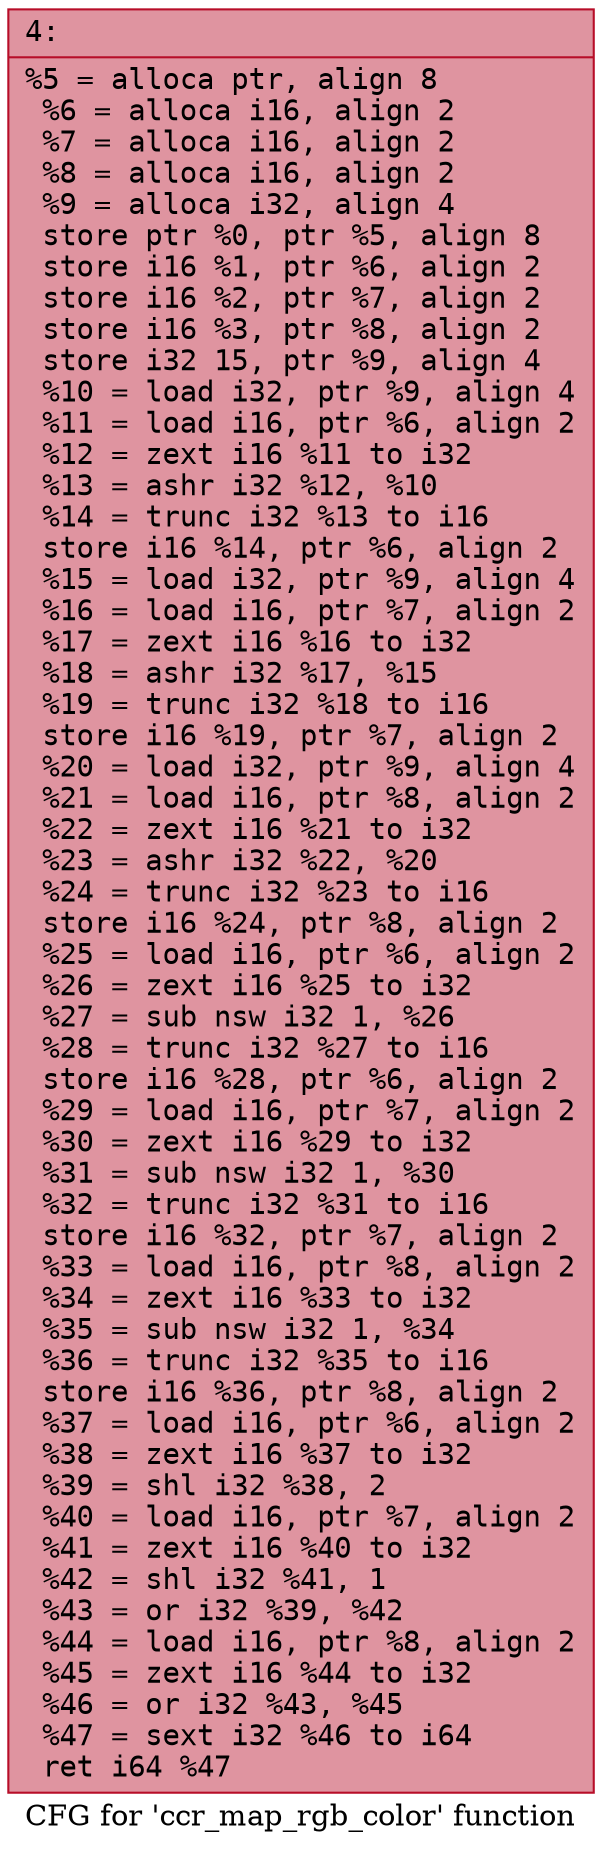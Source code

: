 digraph "CFG for 'ccr_map_rgb_color' function" {
	label="CFG for 'ccr_map_rgb_color' function";

	Node0x6000027468a0 [shape=record,color="#b70d28ff", style=filled, fillcolor="#b70d2870" fontname="Courier",label="{4:\l|  %5 = alloca ptr, align 8\l  %6 = alloca i16, align 2\l  %7 = alloca i16, align 2\l  %8 = alloca i16, align 2\l  %9 = alloca i32, align 4\l  store ptr %0, ptr %5, align 8\l  store i16 %1, ptr %6, align 2\l  store i16 %2, ptr %7, align 2\l  store i16 %3, ptr %8, align 2\l  store i32 15, ptr %9, align 4\l  %10 = load i32, ptr %9, align 4\l  %11 = load i16, ptr %6, align 2\l  %12 = zext i16 %11 to i32\l  %13 = ashr i32 %12, %10\l  %14 = trunc i32 %13 to i16\l  store i16 %14, ptr %6, align 2\l  %15 = load i32, ptr %9, align 4\l  %16 = load i16, ptr %7, align 2\l  %17 = zext i16 %16 to i32\l  %18 = ashr i32 %17, %15\l  %19 = trunc i32 %18 to i16\l  store i16 %19, ptr %7, align 2\l  %20 = load i32, ptr %9, align 4\l  %21 = load i16, ptr %8, align 2\l  %22 = zext i16 %21 to i32\l  %23 = ashr i32 %22, %20\l  %24 = trunc i32 %23 to i16\l  store i16 %24, ptr %8, align 2\l  %25 = load i16, ptr %6, align 2\l  %26 = zext i16 %25 to i32\l  %27 = sub nsw i32 1, %26\l  %28 = trunc i32 %27 to i16\l  store i16 %28, ptr %6, align 2\l  %29 = load i16, ptr %7, align 2\l  %30 = zext i16 %29 to i32\l  %31 = sub nsw i32 1, %30\l  %32 = trunc i32 %31 to i16\l  store i16 %32, ptr %7, align 2\l  %33 = load i16, ptr %8, align 2\l  %34 = zext i16 %33 to i32\l  %35 = sub nsw i32 1, %34\l  %36 = trunc i32 %35 to i16\l  store i16 %36, ptr %8, align 2\l  %37 = load i16, ptr %6, align 2\l  %38 = zext i16 %37 to i32\l  %39 = shl i32 %38, 2\l  %40 = load i16, ptr %7, align 2\l  %41 = zext i16 %40 to i32\l  %42 = shl i32 %41, 1\l  %43 = or i32 %39, %42\l  %44 = load i16, ptr %8, align 2\l  %45 = zext i16 %44 to i32\l  %46 = or i32 %43, %45\l  %47 = sext i32 %46 to i64\l  ret i64 %47\l}"];
}
